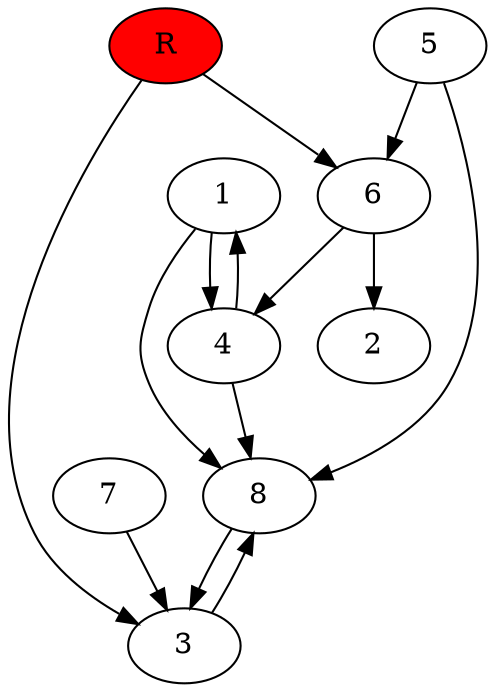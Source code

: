 digraph prb34845 {
	1
	2
	3
	4
	5
	6
	7
	8
	R [fillcolor="#ff0000" style=filled]
	1 -> 4
	1 -> 8
	3 -> 8
	4 -> 1
	4 -> 8
	5 -> 6
	5 -> 8
	6 -> 2
	6 -> 4
	7 -> 3
	8 -> 3
	R -> 3
	R -> 6
}
